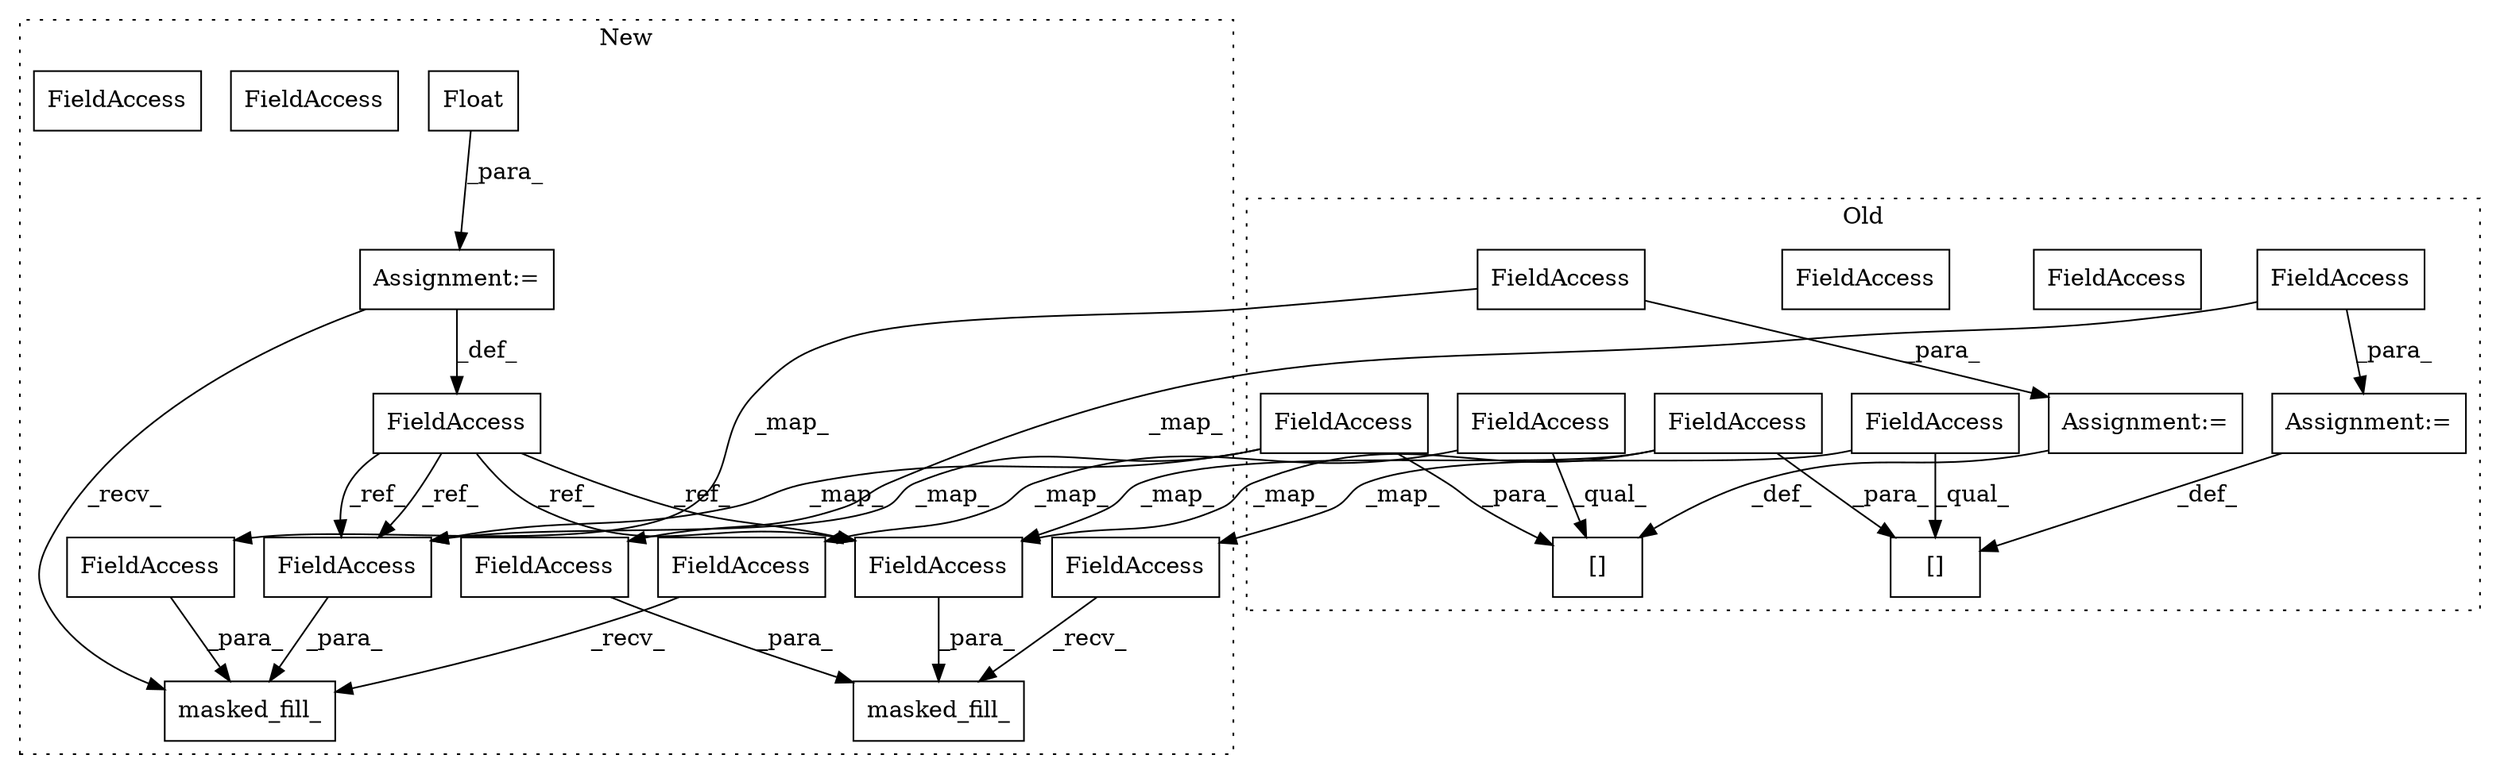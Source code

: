 digraph G {
subgraph cluster0 {
1 [label="[]" a="2" s="3435,3459" l="18,1" shape="box"];
3 [label="Assignment:=" a="7" s="3460" l="1" shape="box"];
6 [label="FieldAccess" a="22" s="3461" l="11" shape="box"];
9 [label="FieldAccess" a="22" s="3435" l="17" shape="box"];
12 [label="FieldAccess" a="22" s="3453" l="6" shape="box"];
14 [label="[]" a="2" s="3478,3491" l="7,1" shape="box"];
15 [label="Assignment:=" a="7" s="3492" l="1" shape="box"];
17 [label="FieldAccess" a="22" s="3485" l="6" shape="box"];
18 [label="FieldAccess" a="22" s="3478" l="6" shape="box"];
21 [label="FieldAccess" a="22" s="3493" l="10" shape="box"];
22 [label="FieldAccess" a="22" s="3453" l="6" shape="box"];
23 [label="FieldAccess" a="22" s="3485" l="6" shape="box"];
label = "Old";
style="dotted";
}
subgraph cluster1 {
2 [label="masked_fill_" a="32" s="3554,3585" l="13,1" shape="box"];
4 [label="Assignment:=" a="7" s="3450" l="2" shape="box"];
5 [label="FieldAccess" a="22" s="3574" l="11" shape="box"];
7 [label="Float" a="32" s="3478" l="7" shape="box"];
8 [label="masked_fill_" a="32" s="3599,3629" l="13,1" shape="box"];
10 [label="FieldAccess" a="22" s="3536" l="17" shape="box"];
11 [label="FieldAccess" a="22" s="3567" l="6" shape="box"];
13 [label="FieldAccess" a="22" s="3500" l="6" shape="box"];
16 [label="FieldAccess" a="22" s="3612" l="6" shape="box"];
19 [label="FieldAccess" a="22" s="3592" l="6" shape="box"];
20 [label="FieldAccess" a="22" s="3619" l="10" shape="box"];
24 [label="FieldAccess" a="22" s="3612" l="6" shape="box"];
25 [label="FieldAccess" a="22" s="3567" l="6" shape="box"];
label = "New";
style="dotted";
}
3 -> 1 [label="_def_"];
4 -> 8 [label="_recv_"];
4 -> 13 [label="_def_"];
5 -> 2 [label="_para_"];
6 -> 3 [label="_para_"];
6 -> 5 [label="_map_"];
7 -> 4 [label="_para_"];
9 -> 10 [label="_map_"];
9 -> 1 [label="_qual_"];
10 -> 2 [label="_recv_"];
13 -> 25 [label="_ref_"];
13 -> 24 [label="_ref_"];
13 -> 24 [label="_ref_"];
13 -> 25 [label="_ref_"];
15 -> 14 [label="_def_"];
18 -> 14 [label="_qual_"];
18 -> 19 [label="_map_"];
19 -> 8 [label="_recv_"];
20 -> 8 [label="_para_"];
21 -> 15 [label="_para_"];
21 -> 20 [label="_map_"];
22 -> 25 [label="_map_"];
22 -> 1 [label="_para_"];
22 -> 25 [label="_map_"];
23 -> 14 [label="_para_"];
23 -> 24 [label="_map_"];
23 -> 24 [label="_map_"];
24 -> 8 [label="_para_"];
25 -> 2 [label="_para_"];
}